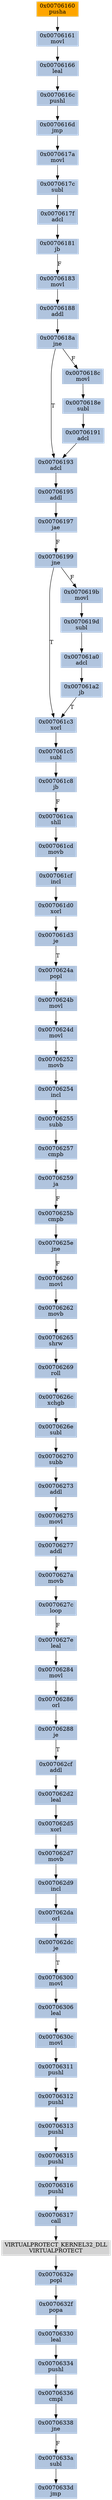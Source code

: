 strict digraph G {
	graph [bgcolor=transparent,
		name=G
	];
	node [color=lightsteelblue,
		fillcolor=lightsteelblue,
		shape=rectangle,
		style=filled
	];
	"0x007061ca"	[label="0x007061ca
shll"];
	"0x007061cd"	[label="0x007061cd
movb"];
	"0x007061ca" -> "0x007061cd"	[color="#000000"];
	"0x0070624b"	[label="0x0070624b
movl"];
	"0x0070624d"	[label="0x0070624d
movl"];
	"0x0070624b" -> "0x0070624d"	[color="#000000"];
	"0x00706330"	[label="0x00706330
leal"];
	"0x00706334"	[label="0x00706334
pushl"];
	"0x00706330" -> "0x00706334"	[color="#000000"];
	"0x00706265"	[label="0x00706265
shrw"];
	"0x00706269"	[label="0x00706269
roll"];
	"0x00706265" -> "0x00706269"	[color="#000000"];
	"0x0070632e"	[label="0x0070632e
popl"];
	"0x0070632f"	[label="0x0070632f
popa"];
	"0x0070632e" -> "0x0070632f"	[color="#000000"];
	"0x0070627a"	[label="0x0070627a
movb"];
	"0x0070627c"	[label="0x0070627c
loop"];
	"0x0070627a" -> "0x0070627c"	[color="#000000"];
	"0x00706199"	[label="0x00706199
jne"];
	"0x007061c3"	[label="0x007061c3
xorl"];
	"0x00706199" -> "0x007061c3"	[color="#000000",
		label=T];
	"0x0070619b"	[label="0x0070619b
movl"];
	"0x00706199" -> "0x0070619b"	[color="#000000",
		label=F];
	"0x007061c8"	[label="0x007061c8
jb"];
	"0x007061c8" -> "0x007061ca"	[color="#000000",
		label=F];
	"0x007061d3"	[label="0x007061d3
je"];
	"0x0070624a"	[label="0x0070624a
popl"];
	"0x007061d3" -> "0x0070624a"	[color="#000000",
		label=T];
	"0x00706288"	[label="0x00706288
je"];
	"0x007062cf"	[label="0x007062cf
addl"];
	"0x00706288" -> "0x007062cf"	[color="#000000",
		label=T];
	"0x00706255"	[label="0x00706255
subb"];
	"0x00706257"	[label="0x00706257
cmpb"];
	"0x00706255" -> "0x00706257"	[color="#000000"];
	"0x00706181"	[label="0x00706181
jb"];
	"0x00706183"	[label="0x00706183
movl"];
	"0x00706181" -> "0x00706183"	[color="#000000",
		label=F];
	"0x0070617c"	[label="0x0070617c
subl"];
	"0x0070617f"	[label="0x0070617f
adcl"];
	"0x0070617c" -> "0x0070617f"	[color="#000000"];
	"0x0070626e"	[label="0x0070626e
subl"];
	"0x00706270"	[label="0x00706270
subb"];
	"0x0070626e" -> "0x00706270"	[color="#000000"];
	VIRTUALPROTECT_KERNEL32_DLL	[color=lightgrey,
		fillcolor=lightgrey,
		label="VIRTUALPROTECT_KERNEL32_DLL
VIRTUALPROTECT"];
	VIRTUALPROTECT_KERNEL32_DLL -> "0x0070632e"	[color="#000000"];
	"0x00706273"	[label="0x00706273
addl"];
	"0x00706275"	[label="0x00706275
movl"];
	"0x00706273" -> "0x00706275"	[color="#000000"];
	"0x007061c5"	[label="0x007061c5
subl"];
	"0x007061c3" -> "0x007061c5"	[color="#000000"];
	"0x0070619d"	[label="0x0070619d
subl"];
	"0x0070619b" -> "0x0070619d"	[color="#000000"];
	"0x0070616d"	[label="0x0070616d
jmp"];
	"0x0070617a"	[label="0x0070617a
movl"];
	"0x0070616d" -> "0x0070617a"	[color="#000000"];
	"0x00706195"	[label="0x00706195
addl"];
	"0x00706197"	[label="0x00706197
jae"];
	"0x00706195" -> "0x00706197"	[color="#000000"];
	"0x0070626c"	[label="0x0070626c
xchgb"];
	"0x0070626c" -> "0x0070626e"	[color="#000000"];
	"0x007061cf"	[label="0x007061cf
incl"];
	"0x007061d0"	[label="0x007061d0
xorl"];
	"0x007061cf" -> "0x007061d0"	[color="#000000"];
	"0x00706252"	[label="0x00706252
movb"];
	"0x0070624d" -> "0x00706252"	[color="#000000"];
	"0x0070632f" -> "0x00706330"	[color="#000000"];
	"0x00706197" -> "0x00706199"	[color="#000000",
		label=F];
	"0x007062dc"	[label="0x007062dc
je"];
	"0x00706300"	[label="0x00706300
movl"];
	"0x007062dc" -> "0x00706300"	[color="#000000",
		label=T];
	"0x00706254"	[label="0x00706254
incl"];
	"0x00706252" -> "0x00706254"	[color="#000000"];
	"0x00706306"	[label="0x00706306
leal"];
	"0x00706300" -> "0x00706306"	[color="#000000"];
	"0x00706262"	[label="0x00706262
movb"];
	"0x00706262" -> "0x00706265"	[color="#000000"];
	"0x00706311"	[label="0x00706311
pushl"];
	"0x00706312"	[label="0x00706312
pushl"];
	"0x00706311" -> "0x00706312"	[color="#000000"];
	"0x00706315"	[label="0x00706315
pushl"];
	"0x00706316"	[label="0x00706316
pushl"];
	"0x00706315" -> "0x00706316"	[color="#000000"];
	"0x0070617a" -> "0x0070617c"	[color="#000000"];
	"0x00706336"	[label="0x00706336
cmpl"];
	"0x00706338"	[label="0x00706338
jne"];
	"0x00706336" -> "0x00706338"	[color="#000000"];
	"0x0070617f" -> "0x00706181"	[color="#000000"];
	"0x0070633a"	[label="0x0070633a
subl"];
	"0x0070633d"	[label="0x0070633d
jmp"];
	"0x0070633a" -> "0x0070633d"	[color="#000000"];
	"0x00706313"	[label="0x00706313
pushl"];
	"0x00706313" -> "0x00706315"	[color="#000000"];
	"0x00706160"	[color=lightgrey,
		fillcolor=orange,
		label="0x00706160
pusha"];
	"0x00706161"	[label="0x00706161
movl"];
	"0x00706160" -> "0x00706161"	[color="#000000"];
	"0x0070618e"	[label="0x0070618e
subl"];
	"0x00706191"	[label="0x00706191
adcl"];
	"0x0070618e" -> "0x00706191"	[color="#000000"];
	"0x00706270" -> "0x00706273"	[color="#000000"];
	"0x00706338" -> "0x0070633a"	[color="#000000",
		label=F];
	"0x00706317"	[label="0x00706317
call"];
	"0x00706316" -> "0x00706317"	[color="#000000"];
	"0x0070625e"	[label="0x0070625e
jne"];
	"0x00706260"	[label="0x00706260
movl"];
	"0x0070625e" -> "0x00706260"	[color="#000000",
		label=F];
	"0x00706260" -> "0x00706262"	[color="#000000"];
	"0x00706286"	[label="0x00706286
orl"];
	"0x00706286" -> "0x00706288"	[color="#000000"];
	"0x0070630c"	[label="0x0070630c
movl"];
	"0x0070630c" -> "0x00706311"	[color="#000000"];
	"0x0070618a"	[label="0x0070618a
jne"];
	"0x00706193"	[label="0x00706193
adcl"];
	"0x0070618a" -> "0x00706193"	[color="#000000",
		label=T];
	"0x0070618c"	[label="0x0070618c
movl"];
	"0x0070618a" -> "0x0070618c"	[color="#000000",
		label=F];
	"0x007061a0"	[label="0x007061a0
adcl"];
	"0x007061a2"	[label="0x007061a2
jb"];
	"0x007061a0" -> "0x007061a2"	[color="#000000"];
	"0x00706306" -> "0x0070630c"	[color="#000000"];
	"0x007062d5"	[label="0x007062d5
xorl"];
	"0x007062d7"	[label="0x007062d7
movb"];
	"0x007062d5" -> "0x007062d7"	[color="#000000"];
	"0x0070624a" -> "0x0070624b"	[color="#000000"];
	"0x00706166"	[label="0x00706166
leal"];
	"0x0070616c"	[label="0x0070616c
pushl"];
	"0x00706166" -> "0x0070616c"	[color="#000000"];
	"0x007061a2" -> "0x007061c3"	[color="#000000",
		label=T];
	"0x007062d2"	[label="0x007062d2
leal"];
	"0x007062d2" -> "0x007062d5"	[color="#000000"];
	"0x00706188"	[label="0x00706188
addl"];
	"0x00706188" -> "0x0070618a"	[color="#000000"];
	"0x0070619d" -> "0x007061a0"	[color="#000000"];
	"0x00706277"	[label="0x00706277
addl"];
	"0x00706277" -> "0x0070627a"	[color="#000000"];
	"0x00706284"	[label="0x00706284
movl"];
	"0x00706284" -> "0x00706286"	[color="#000000"];
	"0x00706334" -> "0x00706336"	[color="#000000"];
	"0x0070627e"	[label="0x0070627e
leal"];
	"0x0070627e" -> "0x00706284"	[color="#000000"];
	"0x00706317" -> VIRTUALPROTECT_KERNEL32_DLL	[color="#000000"];
	"0x0070627c" -> "0x0070627e"	[color="#000000",
		label=F];
	"0x00706259"	[label="0x00706259
ja"];
	"0x0070625b"	[label="0x0070625b
cmpb"];
	"0x00706259" -> "0x0070625b"	[color="#000000",
		label=F];
	"0x00706193" -> "0x00706195"	[color="#000000"];
	"0x007061d0" -> "0x007061d3"	[color="#000000"];
	"0x00706312" -> "0x00706313"	[color="#000000"];
	"0x007062d9"	[label="0x007062d9
incl"];
	"0x007062d7" -> "0x007062d9"	[color="#000000"];
	"0x00706257" -> "0x00706259"	[color="#000000"];
	"0x007062da"	[label="0x007062da
orl"];
	"0x007062d9" -> "0x007062da"	[color="#000000"];
	"0x007061c5" -> "0x007061c8"	[color="#000000"];
	"0x00706191" -> "0x00706193"	[color="#000000"];
	"0x00706254" -> "0x00706255"	[color="#000000"];
	"0x0070618c" -> "0x0070618e"	[color="#000000"];
	"0x007062da" -> "0x007062dc"	[color="#000000"];
	"0x0070625b" -> "0x0070625e"	[color="#000000"];
	"0x00706183" -> "0x00706188"	[color="#000000"];
	"0x00706269" -> "0x0070626c"	[color="#000000"];
	"0x007062cf" -> "0x007062d2"	[color="#000000"];
	"0x00706161" -> "0x00706166"	[color="#000000"];
	"0x007061cd" -> "0x007061cf"	[color="#000000"];
	"0x0070616c" -> "0x0070616d"	[color="#000000"];
	"0x00706275" -> "0x00706277"	[color="#000000"];
}
